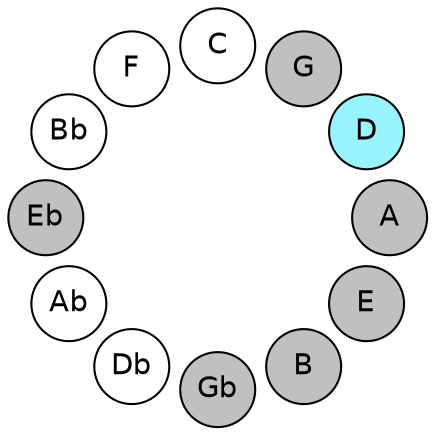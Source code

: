 
graph {

layout = circo;
mindist = .1

node [shape = circle, fontname = Helvetica, margin = 0, style = filled]
edge [style=invis]

subgraph 1 {
	E -- B -- Gb -- Db -- Ab -- Eb -- Bb -- F -- C -- G -- D -- A -- E
}

E [fillcolor = gray];
B [fillcolor = gray];
Gb [fillcolor = gray];
Db [fillcolor = white];
Ab [fillcolor = white];
Eb [fillcolor = gray];
Bb [fillcolor = white];
F [fillcolor = white];
C [fillcolor = white];
G [fillcolor = gray];
D [fillcolor = cadetblue1];
A [fillcolor = gray];
}
